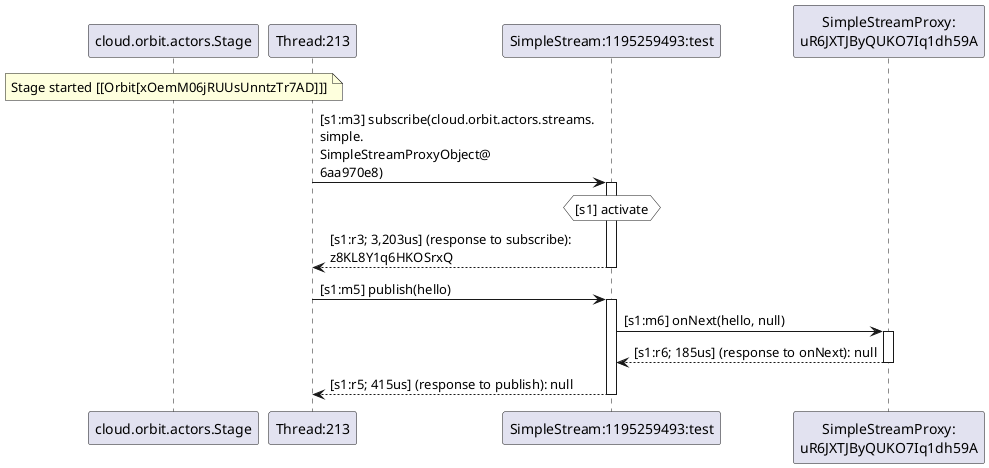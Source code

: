 @startuml
note over "cloud.orbit.actors.Stage": Stage started [[Orbit[xOemM06jRUUsUnntzTr7AD]]]
"Thread:213" -> "SimpleStream:1195259493:test" : [s1:m3] subscribe(cloud.orbit.actors.streams.\nsimple.\nSimpleStreamProxyObject@\n6aa970e8)
activate "SimpleStream:1195259493:test"
hnote over "SimpleStream:1195259493:test" #white : [s1] activate
"SimpleStream:1195259493:test" --> "Thread:213" : [s1:r3; 3,203us] (response to subscribe): \nz8KL8Y1q6HKOSrxQ
deactivate "SimpleStream:1195259493:test"
"Thread:213" -> "SimpleStream:1195259493:test" : [s1:m5] publish(hello)
activate "SimpleStream:1195259493:test"
"SimpleStream:1195259493:test" -> "SimpleStreamProxy:\nuR6JXTJByQUKO7Iq1dh59A" : [s1:m6] onNext(hello, null)
activate "SimpleStreamProxy:\nuR6JXTJByQUKO7Iq1dh59A"
"SimpleStreamProxy:\nuR6JXTJByQUKO7Iq1dh59A" --> "SimpleStream:1195259493:test" : [s1:r6; 185us] (response to onNext): null
deactivate "SimpleStreamProxy:\nuR6JXTJByQUKO7Iq1dh59A"
"SimpleStream:1195259493:test" --> "Thread:213" : [s1:r5; 415us] (response to publish): null
deactivate "SimpleStream:1195259493:test"
@enduml
